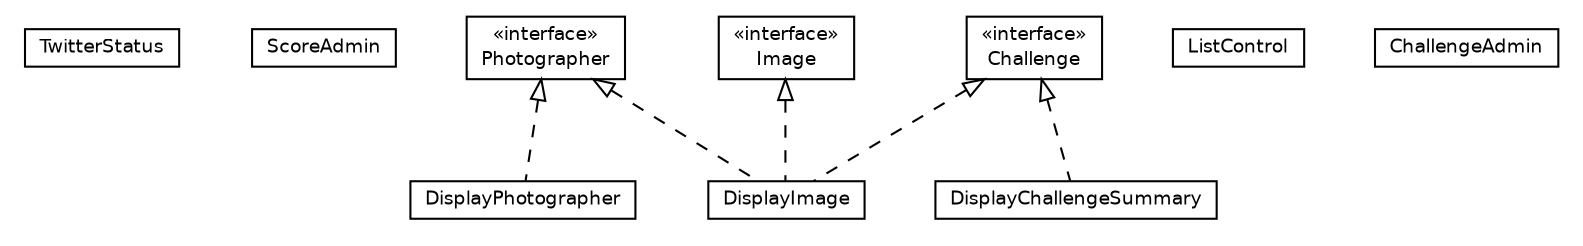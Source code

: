 #!/usr/local/bin/dot
#
# Class diagram 
# Generated by UmlGraph version 4.6 (http://www.spinellis.gr/sw/umlgraph)
#

digraph G {
	edge [fontname="Helvetica",fontsize=10,labelfontname="Helvetica",labelfontsize=10];
	node [fontname="Helvetica",fontsize=10,shape=plaintext];
	// net.chrissearle.flickrvote.web.model.TwitterStatus
	c407 [label=<<table border="0" cellborder="1" cellspacing="0" cellpadding="2" port="p" href="./TwitterStatus.html">
		<tr><td><table border="0" cellspacing="0" cellpadding="1">
			<tr><td> TwitterStatus </td></tr>
		</table></td></tr>
		</table>>, fontname="Helvetica", fontcolor="black", fontsize=9.0];
	// net.chrissearle.flickrvote.web.model.ScoreAdmin
	c408 [label=<<table border="0" cellborder="1" cellspacing="0" cellpadding="2" port="p" href="./ScoreAdmin.html">
		<tr><td><table border="0" cellspacing="0" cellpadding="1">
			<tr><td> ScoreAdmin </td></tr>
		</table></td></tr>
		</table>>, fontname="Helvetica", fontcolor="black", fontsize=9.0];
	// net.chrissearle.flickrvote.web.model.Photographer
	c409 [label=<<table border="0" cellborder="1" cellspacing="0" cellpadding="2" port="p" href="./Photographer.html">
		<tr><td><table border="0" cellspacing="0" cellpadding="1">
			<tr><td> &laquo;interface&raquo; </td></tr>
			<tr><td> Photographer </td></tr>
		</table></td></tr>
		</table>>, fontname="Helvetica", fontcolor="black", fontsize=9.0];
	// net.chrissearle.flickrvote.web.model.ListControl
	c410 [label=<<table border="0" cellborder="1" cellspacing="0" cellpadding="2" port="p" href="./ListControl.html">
		<tr><td><table border="0" cellspacing="0" cellpadding="1">
			<tr><td> ListControl </td></tr>
		</table></td></tr>
		</table>>, fontname="Helvetica", fontcolor="black", fontsize=9.0];
	// net.chrissearle.flickrvote.web.model.Image
	c411 [label=<<table border="0" cellborder="1" cellspacing="0" cellpadding="2" port="p" href="./Image.html">
		<tr><td><table border="0" cellspacing="0" cellpadding="1">
			<tr><td> &laquo;interface&raquo; </td></tr>
			<tr><td> Image </td></tr>
		</table></td></tr>
		</table>>, fontname="Helvetica", fontcolor="black", fontsize=9.0];
	// net.chrissearle.flickrvote.web.model.DisplayPhotographer
	c412 [label=<<table border="0" cellborder="1" cellspacing="0" cellpadding="2" port="p" href="./DisplayPhotographer.html">
		<tr><td><table border="0" cellspacing="0" cellpadding="1">
			<tr><td> DisplayPhotographer </td></tr>
		</table></td></tr>
		</table>>, fontname="Helvetica", fontcolor="black", fontsize=9.0];
	// net.chrissearle.flickrvote.web.model.DisplayImage
	c413 [label=<<table border="0" cellborder="1" cellspacing="0" cellpadding="2" port="p" href="./DisplayImage.html">
		<tr><td><table border="0" cellspacing="0" cellpadding="1">
			<tr><td> DisplayImage </td></tr>
		</table></td></tr>
		</table>>, fontname="Helvetica", fontcolor="black", fontsize=9.0];
	// net.chrissearle.flickrvote.web.model.DisplayChallengeSummary
	c414 [label=<<table border="0" cellborder="1" cellspacing="0" cellpadding="2" port="p" href="./DisplayChallengeSummary.html">
		<tr><td><table border="0" cellspacing="0" cellpadding="1">
			<tr><td> DisplayChallengeSummary </td></tr>
		</table></td></tr>
		</table>>, fontname="Helvetica", fontcolor="black", fontsize=9.0];
	// net.chrissearle.flickrvote.web.model.ChallengeAdmin
	c415 [label=<<table border="0" cellborder="1" cellspacing="0" cellpadding="2" port="p" href="./ChallengeAdmin.html">
		<tr><td><table border="0" cellspacing="0" cellpadding="1">
			<tr><td> ChallengeAdmin </td></tr>
		</table></td></tr>
		</table>>, fontname="Helvetica", fontcolor="black", fontsize=9.0];
	// net.chrissearle.flickrvote.web.model.Challenge
	c416 [label=<<table border="0" cellborder="1" cellspacing="0" cellpadding="2" port="p" href="./Challenge.html">
		<tr><td><table border="0" cellspacing="0" cellpadding="1">
			<tr><td> &laquo;interface&raquo; </td></tr>
			<tr><td> Challenge </td></tr>
		</table></td></tr>
		</table>>, fontname="Helvetica", fontcolor="black", fontsize=9.0];
	//net.chrissearle.flickrvote.web.model.DisplayPhotographer implements net.chrissearle.flickrvote.web.model.Photographer
	c409:p -> c412:p [dir=back,arrowtail=empty,style=dashed];
	//net.chrissearle.flickrvote.web.model.DisplayImage implements net.chrissearle.flickrvote.web.model.Image
	c411:p -> c413:p [dir=back,arrowtail=empty,style=dashed];
	//net.chrissearle.flickrvote.web.model.DisplayImage implements net.chrissearle.flickrvote.web.model.Photographer
	c409:p -> c413:p [dir=back,arrowtail=empty,style=dashed];
	//net.chrissearle.flickrvote.web.model.DisplayImage implements net.chrissearle.flickrvote.web.model.Challenge
	c416:p -> c413:p [dir=back,arrowtail=empty,style=dashed];
	//net.chrissearle.flickrvote.web.model.DisplayChallengeSummary implements net.chrissearle.flickrvote.web.model.Challenge
	c416:p -> c414:p [dir=back,arrowtail=empty,style=dashed];
}

